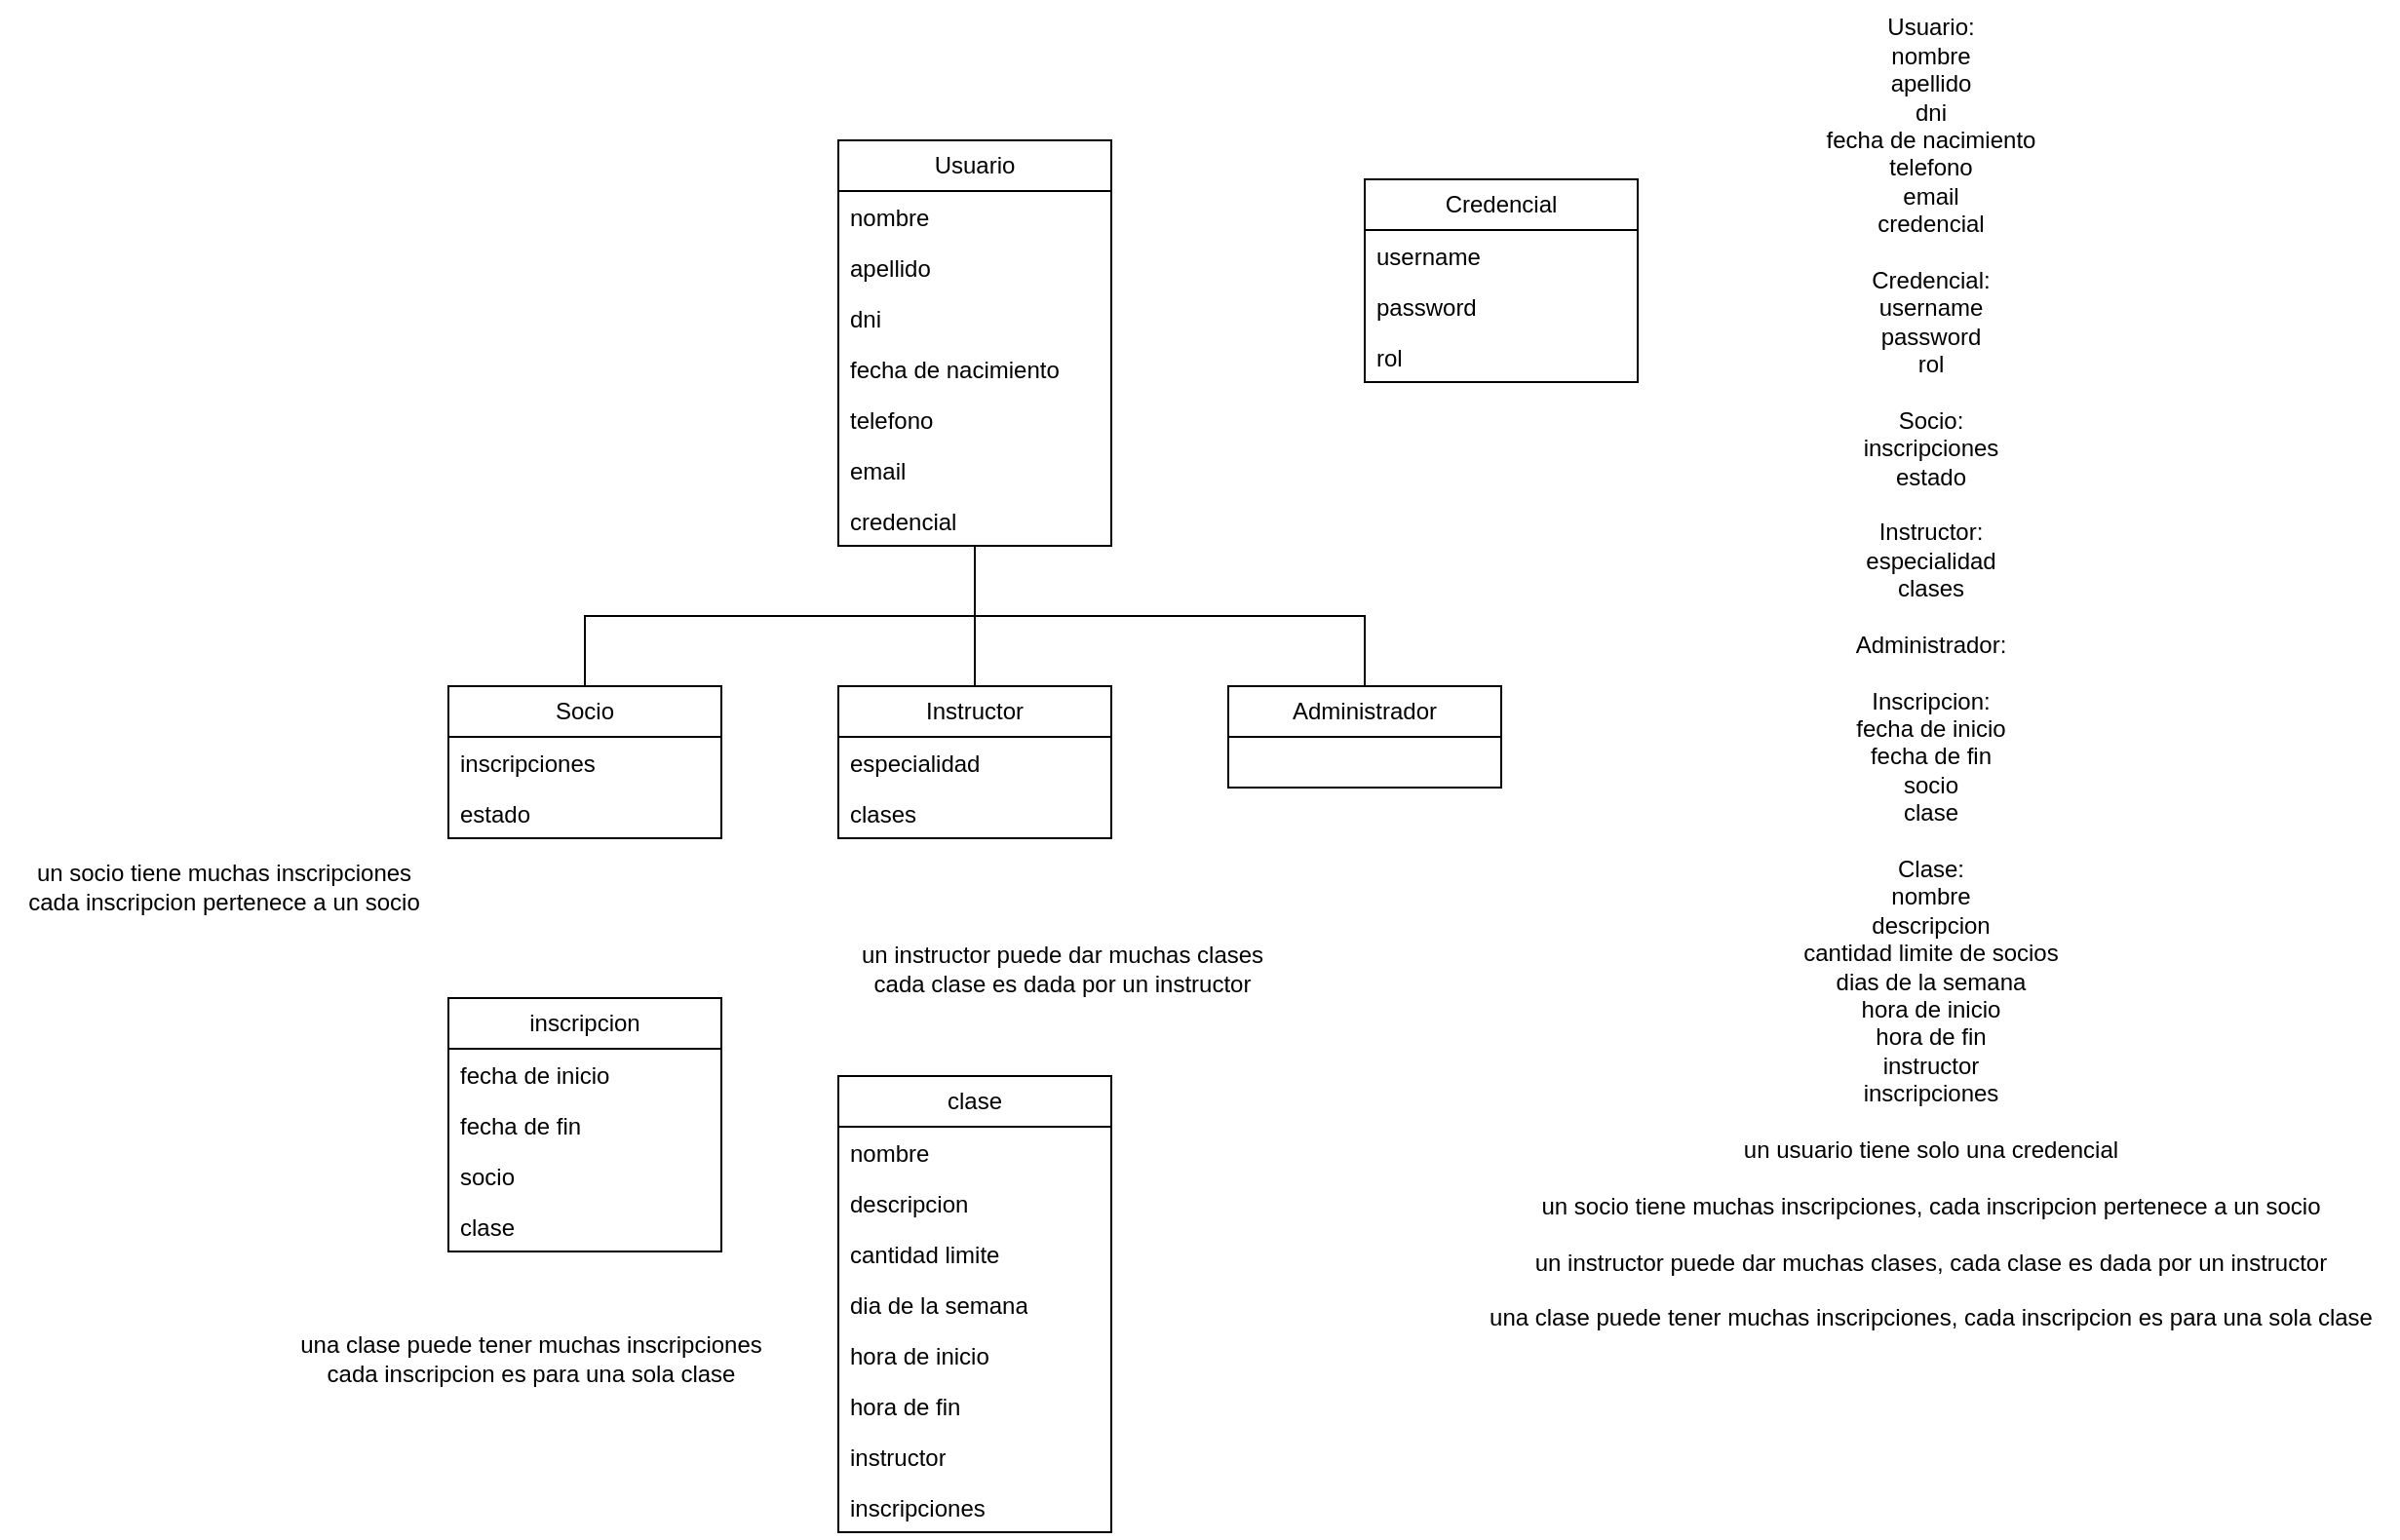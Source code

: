 <mxfile version="26.2.15">
  <diagram name="Página-1" id="AsFeyqHClAEZPl0sTSIK">
    <mxGraphModel dx="1826" dy="1241" grid="1" gridSize="10" guides="1" tooltips="1" connect="1" arrows="1" fold="1" page="0" pageScale="1" pageWidth="827" pageHeight="1169" math="0" shadow="0">
      <root>
        <mxCell id="0" />
        <mxCell id="1" parent="0" />
        <mxCell id="Iq8AYZwvZzEjAWdlB7eO-6" style="edgeStyle=orthogonalEdgeStyle;rounded=0;orthogonalLoop=1;jettySize=auto;html=1;exitX=0.5;exitY=0;exitDx=0;exitDy=0;endArrow=none;startFill=0;" parent="1" source="0TJl0i_t7W_3QKv92mK8-1" target="0TJl0i_t7W_3QKv92mK8-47" edge="1">
          <mxGeometry relative="1" as="geometry" />
        </mxCell>
        <mxCell id="0TJl0i_t7W_3QKv92mK8-1" value="Socio" style="swimlane;fontStyle=0;childLayout=stackLayout;horizontal=1;startSize=26;fillColor=none;horizontalStack=0;resizeParent=1;resizeParentMax=0;resizeLast=0;collapsible=1;marginBottom=0;whiteSpace=wrap;html=1;" parent="1" vertex="1">
          <mxGeometry y="200" width="140" height="78" as="geometry" />
        </mxCell>
        <mxCell id="0TJl0i_t7W_3QKv92mK8-12" value="inscripciones" style="text;strokeColor=none;fillColor=none;align=left;verticalAlign=top;spacingLeft=4;spacingRight=4;overflow=hidden;rotatable=0;points=[[0,0.5],[1,0.5]];portConstraint=eastwest;whiteSpace=wrap;html=1;" parent="0TJl0i_t7W_3QKv92mK8-1" vertex="1">
          <mxGeometry y="26" width="140" height="26" as="geometry" />
        </mxCell>
        <mxCell id="DgevlvzoP3vSiMLy1X_I-1" value="estado" style="text;strokeColor=none;fillColor=none;align=left;verticalAlign=top;spacingLeft=4;spacingRight=4;overflow=hidden;rotatable=0;points=[[0,0.5],[1,0.5]];portConstraint=eastwest;whiteSpace=wrap;html=1;" parent="0TJl0i_t7W_3QKv92mK8-1" vertex="1">
          <mxGeometry y="52" width="140" height="26" as="geometry" />
        </mxCell>
        <mxCell id="0TJl0i_t7W_3QKv92mK8-13" value="Instructor" style="swimlane;fontStyle=0;childLayout=stackLayout;horizontal=1;startSize=26;fillColor=none;horizontalStack=0;resizeParent=1;resizeParentMax=0;resizeLast=0;collapsible=1;marginBottom=0;whiteSpace=wrap;html=1;" parent="1" vertex="1">
          <mxGeometry x="200" y="200" width="140" height="78" as="geometry" />
        </mxCell>
        <mxCell id="0TJl0i_t7W_3QKv92mK8-20" value="especialidad" style="text;strokeColor=none;fillColor=none;align=left;verticalAlign=top;spacingLeft=4;spacingRight=4;overflow=hidden;rotatable=0;points=[[0,0.5],[1,0.5]];portConstraint=eastwest;whiteSpace=wrap;html=1;" parent="0TJl0i_t7W_3QKv92mK8-13" vertex="1">
          <mxGeometry y="26" width="140" height="26" as="geometry" />
        </mxCell>
        <mxCell id="0TJl0i_t7W_3QKv92mK8-19" value="clases" style="text;strokeColor=none;fillColor=none;align=left;verticalAlign=top;spacingLeft=4;spacingRight=4;overflow=hidden;rotatable=0;points=[[0,0.5],[1,0.5]];portConstraint=eastwest;whiteSpace=wrap;html=1;" parent="0TJl0i_t7W_3QKv92mK8-13" vertex="1">
          <mxGeometry y="52" width="140" height="26" as="geometry" />
        </mxCell>
        <mxCell id="Iq8AYZwvZzEjAWdlB7eO-8" style="edgeStyle=orthogonalEdgeStyle;rounded=0;orthogonalLoop=1;jettySize=auto;html=1;exitX=0.5;exitY=0;exitDx=0;exitDy=0;entryX=0.5;entryY=1;entryDx=0;entryDy=0;endArrow=none;startFill=0;" parent="1" source="0TJl0i_t7W_3QKv92mK8-21" target="0TJl0i_t7W_3QKv92mK8-47" edge="1">
          <mxGeometry relative="1" as="geometry">
            <mxPoint x="270" y="140" as="targetPoint" />
          </mxGeometry>
        </mxCell>
        <mxCell id="0TJl0i_t7W_3QKv92mK8-21" value="Administrador" style="swimlane;fontStyle=0;childLayout=stackLayout;horizontal=1;startSize=26;fillColor=none;horizontalStack=0;resizeParent=1;resizeParentMax=0;resizeLast=0;collapsible=1;marginBottom=0;whiteSpace=wrap;html=1;" parent="1" vertex="1">
          <mxGeometry x="400" y="200" width="140" height="52" as="geometry" />
        </mxCell>
        <mxCell id="0TJl0i_t7W_3QKv92mK8-36" value="Credencial" style="swimlane;fontStyle=0;childLayout=stackLayout;horizontal=1;startSize=26;fillColor=none;horizontalStack=0;resizeParent=1;resizeParentMax=0;resizeLast=0;collapsible=1;marginBottom=0;whiteSpace=wrap;html=1;" parent="1" vertex="1">
          <mxGeometry x="470" y="-60" width="140" height="104" as="geometry" />
        </mxCell>
        <mxCell id="0TJl0i_t7W_3QKv92mK8-37" value="username" style="text;strokeColor=none;fillColor=none;align=left;verticalAlign=top;spacingLeft=4;spacingRight=4;overflow=hidden;rotatable=0;points=[[0,0.5],[1,0.5]];portConstraint=eastwest;whiteSpace=wrap;html=1;" parent="0TJl0i_t7W_3QKv92mK8-36" vertex="1">
          <mxGeometry y="26" width="140" height="26" as="geometry" />
        </mxCell>
        <mxCell id="0TJl0i_t7W_3QKv92mK8-38" value="password" style="text;strokeColor=none;fillColor=none;align=left;verticalAlign=top;spacingLeft=4;spacingRight=4;overflow=hidden;rotatable=0;points=[[0,0.5],[1,0.5]];portConstraint=eastwest;whiteSpace=wrap;html=1;" parent="0TJl0i_t7W_3QKv92mK8-36" vertex="1">
          <mxGeometry y="52" width="140" height="26" as="geometry" />
        </mxCell>
        <mxCell id="0TJl0i_t7W_3QKv92mK8-39" value="rol" style="text;strokeColor=none;fillColor=none;align=left;verticalAlign=top;spacingLeft=4;spacingRight=4;overflow=hidden;rotatable=0;points=[[0,0.5],[1,0.5]];portConstraint=eastwest;whiteSpace=wrap;html=1;" parent="0TJl0i_t7W_3QKv92mK8-36" vertex="1">
          <mxGeometry y="78" width="140" height="26" as="geometry" />
        </mxCell>
        <mxCell id="0TJl0i_t7W_3QKv92mK8-47" value="Usuario" style="swimlane;fontStyle=0;childLayout=stackLayout;horizontal=1;startSize=26;fillColor=none;horizontalStack=0;resizeParent=1;resizeParentMax=0;resizeLast=0;collapsible=1;marginBottom=0;whiteSpace=wrap;html=1;" parent="1" vertex="1">
          <mxGeometry x="200" y="-80" width="140" height="208" as="geometry" />
        </mxCell>
        <mxCell id="0TJl0i_t7W_3QKv92mK8-48" value="nombre" style="text;strokeColor=none;fillColor=none;align=left;verticalAlign=top;spacingLeft=4;spacingRight=4;overflow=hidden;rotatable=0;points=[[0,0.5],[1,0.5]];portConstraint=eastwest;whiteSpace=wrap;html=1;" parent="0TJl0i_t7W_3QKv92mK8-47" vertex="1">
          <mxGeometry y="26" width="140" height="26" as="geometry" />
        </mxCell>
        <mxCell id="0TJl0i_t7W_3QKv92mK8-49" value="apellido" style="text;strokeColor=none;fillColor=none;align=left;verticalAlign=top;spacingLeft=4;spacingRight=4;overflow=hidden;rotatable=0;points=[[0,0.5],[1,0.5]];portConstraint=eastwest;whiteSpace=wrap;html=1;" parent="0TJl0i_t7W_3QKv92mK8-47" vertex="1">
          <mxGeometry y="52" width="140" height="26" as="geometry" />
        </mxCell>
        <mxCell id="0TJl0i_t7W_3QKv92mK8-50" value="dni" style="text;strokeColor=none;fillColor=none;align=left;verticalAlign=top;spacingLeft=4;spacingRight=4;overflow=hidden;rotatable=0;points=[[0,0.5],[1,0.5]];portConstraint=eastwest;whiteSpace=wrap;html=1;" parent="0TJl0i_t7W_3QKv92mK8-47" vertex="1">
          <mxGeometry y="78" width="140" height="26" as="geometry" />
        </mxCell>
        <mxCell id="Iq8AYZwvZzEjAWdlB7eO-1" value="fecha de nacimiento" style="text;strokeColor=none;fillColor=none;align=left;verticalAlign=top;spacingLeft=4;spacingRight=4;overflow=hidden;rotatable=0;points=[[0,0.5],[1,0.5]];portConstraint=eastwest;whiteSpace=wrap;html=1;" parent="0TJl0i_t7W_3QKv92mK8-47" vertex="1">
          <mxGeometry y="104" width="140" height="26" as="geometry" />
        </mxCell>
        <mxCell id="Iq8AYZwvZzEjAWdlB7eO-2" value="telefono" style="text;strokeColor=none;fillColor=none;align=left;verticalAlign=top;spacingLeft=4;spacingRight=4;overflow=hidden;rotatable=0;points=[[0,0.5],[1,0.5]];portConstraint=eastwest;whiteSpace=wrap;html=1;" parent="0TJl0i_t7W_3QKv92mK8-47" vertex="1">
          <mxGeometry y="130" width="140" height="26" as="geometry" />
        </mxCell>
        <mxCell id="Iq8AYZwvZzEjAWdlB7eO-3" value="email" style="text;strokeColor=none;fillColor=none;align=left;verticalAlign=top;spacingLeft=4;spacingRight=4;overflow=hidden;rotatable=0;points=[[0,0.5],[1,0.5]];portConstraint=eastwest;whiteSpace=wrap;html=1;" parent="0TJl0i_t7W_3QKv92mK8-47" vertex="1">
          <mxGeometry y="156" width="140" height="26" as="geometry" />
        </mxCell>
        <mxCell id="Iq8AYZwvZzEjAWdlB7eO-4" value="credencial" style="text;strokeColor=none;fillColor=none;align=left;verticalAlign=top;spacingLeft=4;spacingRight=4;overflow=hidden;rotatable=0;points=[[0,0.5],[1,0.5]];portConstraint=eastwest;whiteSpace=wrap;html=1;" parent="0TJl0i_t7W_3QKv92mK8-47" vertex="1">
          <mxGeometry y="182" width="140" height="26" as="geometry" />
        </mxCell>
        <mxCell id="0TJl0i_t7W_3QKv92mK8-51" value="clase" style="swimlane;fontStyle=0;childLayout=stackLayout;horizontal=1;startSize=26;fillColor=none;horizontalStack=0;resizeParent=1;resizeParentMax=0;resizeLast=0;collapsible=1;marginBottom=0;whiteSpace=wrap;html=1;" parent="1" vertex="1">
          <mxGeometry x="200" y="400" width="140" height="234" as="geometry" />
        </mxCell>
        <mxCell id="0TJl0i_t7W_3QKv92mK8-52" value="nombre" style="text;strokeColor=none;fillColor=none;align=left;verticalAlign=top;spacingLeft=4;spacingRight=4;overflow=hidden;rotatable=0;points=[[0,0.5],[1,0.5]];portConstraint=eastwest;whiteSpace=wrap;html=1;" parent="0TJl0i_t7W_3QKv92mK8-51" vertex="1">
          <mxGeometry y="26" width="140" height="26" as="geometry" />
        </mxCell>
        <mxCell id="0TJl0i_t7W_3QKv92mK8-53" value="descripcion" style="text;strokeColor=none;fillColor=none;align=left;verticalAlign=top;spacingLeft=4;spacingRight=4;overflow=hidden;rotatable=0;points=[[0,0.5],[1,0.5]];portConstraint=eastwest;whiteSpace=wrap;html=1;" parent="0TJl0i_t7W_3QKv92mK8-51" vertex="1">
          <mxGeometry y="52" width="140" height="26" as="geometry" />
        </mxCell>
        <mxCell id="Iq8AYZwvZzEjAWdlB7eO-13" value="cantidad limite" style="text;strokeColor=none;fillColor=none;align=left;verticalAlign=top;spacingLeft=4;spacingRight=4;overflow=hidden;rotatable=0;points=[[0,0.5],[1,0.5]];portConstraint=eastwest;whiteSpace=wrap;html=1;" parent="0TJl0i_t7W_3QKv92mK8-51" vertex="1">
          <mxGeometry y="78" width="140" height="26" as="geometry" />
        </mxCell>
        <mxCell id="0TJl0i_t7W_3QKv92mK8-54" value="dia de la semana" style="text;strokeColor=none;fillColor=none;align=left;verticalAlign=top;spacingLeft=4;spacingRight=4;overflow=hidden;rotatable=0;points=[[0,0.5],[1,0.5]];portConstraint=eastwest;whiteSpace=wrap;html=1;" parent="0TJl0i_t7W_3QKv92mK8-51" vertex="1">
          <mxGeometry y="104" width="140" height="26" as="geometry" />
        </mxCell>
        <mxCell id="0TJl0i_t7W_3QKv92mK8-59" value="hora de inicio" style="text;strokeColor=none;fillColor=none;align=left;verticalAlign=top;spacingLeft=4;spacingRight=4;overflow=hidden;rotatable=0;points=[[0,0.5],[1,0.5]];portConstraint=eastwest;whiteSpace=wrap;html=1;" parent="0TJl0i_t7W_3QKv92mK8-51" vertex="1">
          <mxGeometry y="130" width="140" height="26" as="geometry" />
        </mxCell>
        <mxCell id="0TJl0i_t7W_3QKv92mK8-60" value="hora de fin" style="text;strokeColor=none;fillColor=none;align=left;verticalAlign=top;spacingLeft=4;spacingRight=4;overflow=hidden;rotatable=0;points=[[0,0.5],[1,0.5]];portConstraint=eastwest;whiteSpace=wrap;html=1;" parent="0TJl0i_t7W_3QKv92mK8-51" vertex="1">
          <mxGeometry y="156" width="140" height="26" as="geometry" />
        </mxCell>
        <mxCell id="0TJl0i_t7W_3QKv92mK8-61" value="instructor" style="text;strokeColor=none;fillColor=none;align=left;verticalAlign=top;spacingLeft=4;spacingRight=4;overflow=hidden;rotatable=0;points=[[0,0.5],[1,0.5]];portConstraint=eastwest;whiteSpace=wrap;html=1;" parent="0TJl0i_t7W_3QKv92mK8-51" vertex="1">
          <mxGeometry y="182" width="140" height="26" as="geometry" />
        </mxCell>
        <mxCell id="0TJl0i_t7W_3QKv92mK8-62" value="inscripciones" style="text;strokeColor=none;fillColor=none;align=left;verticalAlign=top;spacingLeft=4;spacingRight=4;overflow=hidden;rotatable=0;points=[[0,0.5],[1,0.5]];portConstraint=eastwest;whiteSpace=wrap;html=1;" parent="0TJl0i_t7W_3QKv92mK8-51" vertex="1">
          <mxGeometry y="208" width="140" height="26" as="geometry" />
        </mxCell>
        <mxCell id="0TJl0i_t7W_3QKv92mK8-55" value="inscripcion" style="swimlane;fontStyle=0;childLayout=stackLayout;horizontal=1;startSize=26;fillColor=none;horizontalStack=0;resizeParent=1;resizeParentMax=0;resizeLast=0;collapsible=1;marginBottom=0;whiteSpace=wrap;html=1;" parent="1" vertex="1">
          <mxGeometry y="360" width="140" height="130" as="geometry" />
        </mxCell>
        <mxCell id="0TJl0i_t7W_3QKv92mK8-56" value="fecha de inicio" style="text;strokeColor=none;fillColor=none;align=left;verticalAlign=top;spacingLeft=4;spacingRight=4;overflow=hidden;rotatable=0;points=[[0,0.5],[1,0.5]];portConstraint=eastwest;whiteSpace=wrap;html=1;" parent="0TJl0i_t7W_3QKv92mK8-55" vertex="1">
          <mxGeometry y="26" width="140" height="26" as="geometry" />
        </mxCell>
        <mxCell id="0TJl0i_t7W_3QKv92mK8-63" value="fecha de fin" style="text;strokeColor=none;fillColor=none;align=left;verticalAlign=top;spacingLeft=4;spacingRight=4;overflow=hidden;rotatable=0;points=[[0,0.5],[1,0.5]];portConstraint=eastwest;whiteSpace=wrap;html=1;" parent="0TJl0i_t7W_3QKv92mK8-55" vertex="1">
          <mxGeometry y="52" width="140" height="26" as="geometry" />
        </mxCell>
        <mxCell id="0TJl0i_t7W_3QKv92mK8-57" value="socio" style="text;strokeColor=none;fillColor=none;align=left;verticalAlign=top;spacingLeft=4;spacingRight=4;overflow=hidden;rotatable=0;points=[[0,0.5],[1,0.5]];portConstraint=eastwest;whiteSpace=wrap;html=1;" parent="0TJl0i_t7W_3QKv92mK8-55" vertex="1">
          <mxGeometry y="78" width="140" height="26" as="geometry" />
        </mxCell>
        <mxCell id="0TJl0i_t7W_3QKv92mK8-58" value="clase" style="text;strokeColor=none;fillColor=none;align=left;verticalAlign=top;spacingLeft=4;spacingRight=4;overflow=hidden;rotatable=0;points=[[0,0.5],[1,0.5]];portConstraint=eastwest;whiteSpace=wrap;html=1;" parent="0TJl0i_t7W_3QKv92mK8-55" vertex="1">
          <mxGeometry y="104" width="140" height="26" as="geometry" />
        </mxCell>
        <mxCell id="0TJl0i_t7W_3QKv92mK8-65" value="una clase puede tener muchas inscripciones&lt;div&gt;cada inscripcion es para una sola clase&lt;/div&gt;" style="text;html=1;align=center;verticalAlign=middle;whiteSpace=wrap;rounded=0;perimeterSpacing=0;" parent="1" vertex="1">
          <mxGeometry x="-80" y="520" width="245" height="50" as="geometry" />
        </mxCell>
        <mxCell id="0TJl0i_t7W_3QKv92mK8-66" value="un socio tiene muchas inscripciones&lt;div&gt;cada inscripcion pertenece a un socio&lt;/div&gt;" style="text;html=1;align=center;verticalAlign=middle;whiteSpace=wrap;rounded=0;" parent="1" vertex="1">
          <mxGeometry x="-230" y="278" width="230" height="50" as="geometry" />
        </mxCell>
        <mxCell id="0TJl0i_t7W_3QKv92mK8-67" value="un instructor puede dar muchas clases&lt;div&gt;cada clase es dada por un instructor&lt;/div&gt;" style="text;html=1;align=center;verticalAlign=middle;whiteSpace=wrap;rounded=0;" parent="1" vertex="1">
          <mxGeometry x="200" y="320" width="230" height="50" as="geometry" />
        </mxCell>
        <mxCell id="Iq8AYZwvZzEjAWdlB7eO-7" style="edgeStyle=orthogonalEdgeStyle;rounded=0;orthogonalLoop=1;jettySize=auto;html=1;exitX=0.5;exitY=0;exitDx=0;exitDy=0;endArrow=none;startFill=0;" parent="1" source="0TJl0i_t7W_3QKv92mK8-13" edge="1">
          <mxGeometry relative="1" as="geometry">
            <mxPoint x="270" y="130" as="targetPoint" />
          </mxGeometry>
        </mxCell>
        <mxCell id="hfRijuGxWP2JN0zLcnFh-1" value="Usuario:&lt;br&gt;nombre&lt;div&gt;apellido&lt;/div&gt;&lt;div&gt;dni&lt;/div&gt;&lt;div&gt;fecha de nacimiento&lt;/div&gt;&lt;div&gt;telefono&lt;/div&gt;&lt;div&gt;email&lt;/div&gt;&lt;div&gt;credencial&lt;/div&gt;&lt;div&gt;&lt;br&gt;&lt;/div&gt;&lt;div&gt;Credencial:&lt;/div&gt;&lt;div&gt;username&lt;/div&gt;&lt;div&gt;password&lt;/div&gt;&lt;div&gt;rol&lt;/div&gt;&lt;div&gt;&lt;br&gt;&lt;/div&gt;&lt;div&gt;Socio:&lt;/div&gt;&lt;div&gt;inscripciones&lt;/div&gt;&lt;div&gt;estado&lt;/div&gt;&lt;div&gt;&lt;br&gt;&lt;/div&gt;&lt;div&gt;Instructor:&lt;/div&gt;&lt;div&gt;especialidad&lt;/div&gt;&lt;div&gt;clases&lt;/div&gt;&lt;div&gt;&lt;br&gt;&lt;/div&gt;&lt;div&gt;Administrador:&lt;/div&gt;&lt;div&gt;&lt;br&gt;&lt;/div&gt;&lt;div&gt;Inscripcion:&lt;/div&gt;&lt;div&gt;fecha de inicio&lt;/div&gt;&lt;div&gt;fecha de fin&lt;/div&gt;&lt;div&gt;socio&lt;/div&gt;&lt;div&gt;clase&lt;/div&gt;&lt;div&gt;&lt;br&gt;&lt;/div&gt;&lt;div&gt;Clase:&lt;/div&gt;&lt;div&gt;nombre&lt;/div&gt;&lt;div&gt;descripcion&lt;/div&gt;&lt;div&gt;cantidad limite de socios&lt;/div&gt;&lt;div&gt;dias de la semana&lt;/div&gt;&lt;div&gt;hora de inicio&lt;/div&gt;&lt;div&gt;hora de fin&lt;/div&gt;&lt;div&gt;instructor&lt;/div&gt;&lt;div&gt;inscripciones&lt;/div&gt;&lt;div&gt;&lt;br&gt;&lt;/div&gt;&lt;div&gt;un usuario tiene solo una credencial&lt;/div&gt;&lt;div&gt;&lt;br&gt;&lt;/div&gt;&lt;div&gt;un socio tiene muchas inscripciones, cada inscripcion pertenece a un socio&lt;/div&gt;&lt;div&gt;&lt;br&gt;&lt;/div&gt;&lt;div&gt;un instructor puede dar muchas clases, cada clase es dada por un instructor&lt;/div&gt;&lt;div&gt;&lt;br&gt;&lt;/div&gt;&lt;div&gt;una clase puede tener muchas inscripciones, cada inscripcion es para una sola clase&lt;/div&gt;" style="text;html=1;align=center;verticalAlign=middle;resizable=0;points=[];autosize=1;strokeColor=none;fillColor=none;" vertex="1" parent="1">
          <mxGeometry x="520" y="-152" width="480" height="690" as="geometry" />
        </mxCell>
      </root>
    </mxGraphModel>
  </diagram>
</mxfile>

